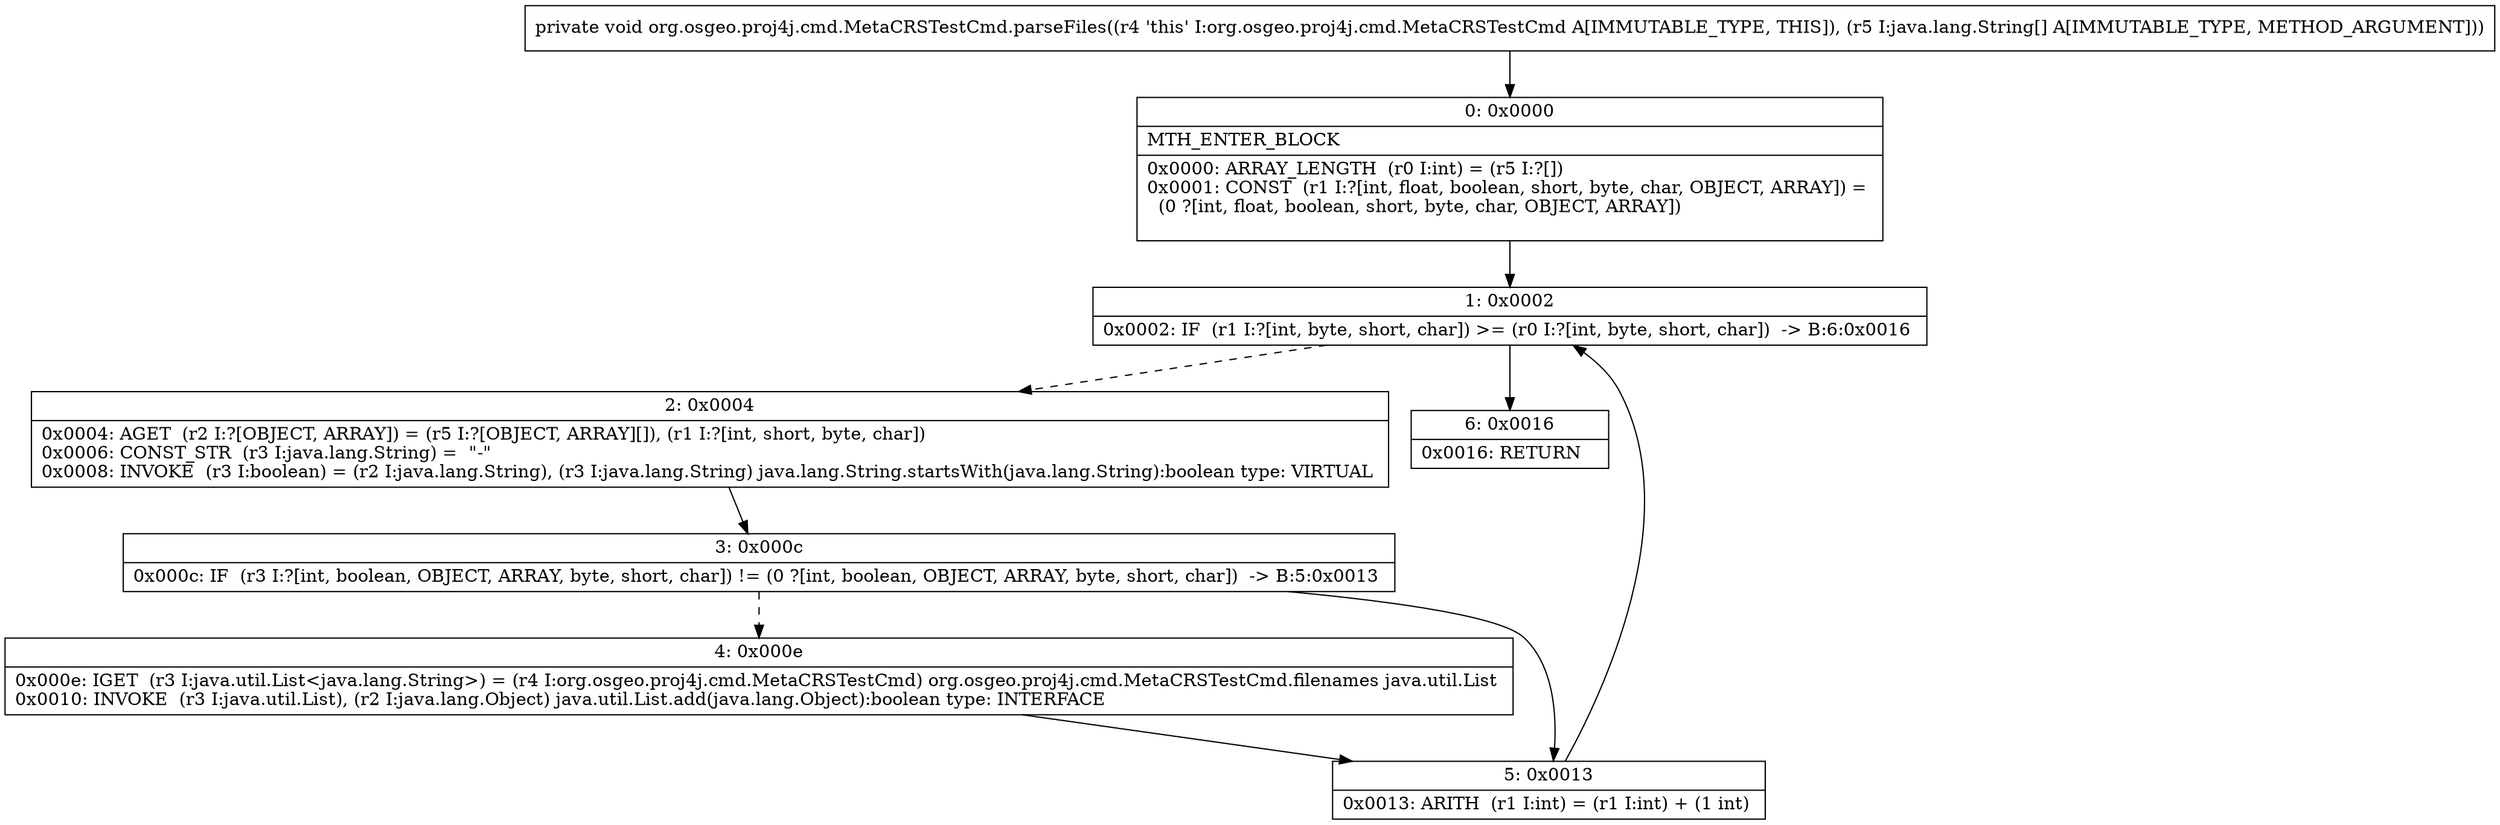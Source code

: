digraph "CFG fororg.osgeo.proj4j.cmd.MetaCRSTestCmd.parseFiles([Ljava\/lang\/String;)V" {
Node_0 [shape=record,label="{0\:\ 0x0000|MTH_ENTER_BLOCK\l|0x0000: ARRAY_LENGTH  (r0 I:int) = (r5 I:?[]) \l0x0001: CONST  (r1 I:?[int, float, boolean, short, byte, char, OBJECT, ARRAY]) = \l  (0 ?[int, float, boolean, short, byte, char, OBJECT, ARRAY])\l \l}"];
Node_1 [shape=record,label="{1\:\ 0x0002|0x0002: IF  (r1 I:?[int, byte, short, char]) \>= (r0 I:?[int, byte, short, char])  \-\> B:6:0x0016 \l}"];
Node_2 [shape=record,label="{2\:\ 0x0004|0x0004: AGET  (r2 I:?[OBJECT, ARRAY]) = (r5 I:?[OBJECT, ARRAY][]), (r1 I:?[int, short, byte, char]) \l0x0006: CONST_STR  (r3 I:java.lang.String) =  \"\-\" \l0x0008: INVOKE  (r3 I:boolean) = (r2 I:java.lang.String), (r3 I:java.lang.String) java.lang.String.startsWith(java.lang.String):boolean type: VIRTUAL \l}"];
Node_3 [shape=record,label="{3\:\ 0x000c|0x000c: IF  (r3 I:?[int, boolean, OBJECT, ARRAY, byte, short, char]) != (0 ?[int, boolean, OBJECT, ARRAY, byte, short, char])  \-\> B:5:0x0013 \l}"];
Node_4 [shape=record,label="{4\:\ 0x000e|0x000e: IGET  (r3 I:java.util.List\<java.lang.String\>) = (r4 I:org.osgeo.proj4j.cmd.MetaCRSTestCmd) org.osgeo.proj4j.cmd.MetaCRSTestCmd.filenames java.util.List \l0x0010: INVOKE  (r3 I:java.util.List), (r2 I:java.lang.Object) java.util.List.add(java.lang.Object):boolean type: INTERFACE \l}"];
Node_5 [shape=record,label="{5\:\ 0x0013|0x0013: ARITH  (r1 I:int) = (r1 I:int) + (1 int) \l}"];
Node_6 [shape=record,label="{6\:\ 0x0016|0x0016: RETURN   \l}"];
MethodNode[shape=record,label="{private void org.osgeo.proj4j.cmd.MetaCRSTestCmd.parseFiles((r4 'this' I:org.osgeo.proj4j.cmd.MetaCRSTestCmd A[IMMUTABLE_TYPE, THIS]), (r5 I:java.lang.String[] A[IMMUTABLE_TYPE, METHOD_ARGUMENT])) }"];
MethodNode -> Node_0;
Node_0 -> Node_1;
Node_1 -> Node_2[style=dashed];
Node_1 -> Node_6;
Node_2 -> Node_3;
Node_3 -> Node_4[style=dashed];
Node_3 -> Node_5;
Node_4 -> Node_5;
Node_5 -> Node_1;
}

